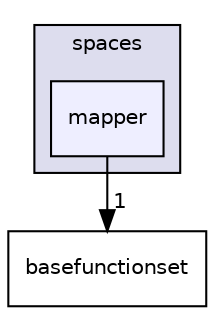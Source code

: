 digraph "mapper" {
  compound=true
  node [ fontsize="10", fontname="Helvetica"];
  edge [ labelfontsize="10", labelfontname="Helvetica"];
  subgraph clusterdir_43d0cc378a1b7044a9ebea179385123e {
    graph [ bgcolor="#ddddee", pencolor="black", label="spaces" fontname="Helvetica", fontsize="10", URL="dir_43d0cc378a1b7044a9ebea179385123e.html"]
  dir_8ffeda8956c8f3fe760ec61ab5caadd9 [shape=box, label="mapper", style="filled", fillcolor="#eeeeff", pencolor="black", URL="dir_8ffeda8956c8f3fe760ec61ab5caadd9.html"];
  }
  dir_dc997fc843822e71a488a6abc4208a36 [shape=box label="basefunctionset" URL="dir_dc997fc843822e71a488a6abc4208a36.html"];
  dir_8ffeda8956c8f3fe760ec61ab5caadd9->dir_dc997fc843822e71a488a6abc4208a36 [headlabel="1", labeldistance=1.5 headhref="dir_000022_000018.html"];
}
